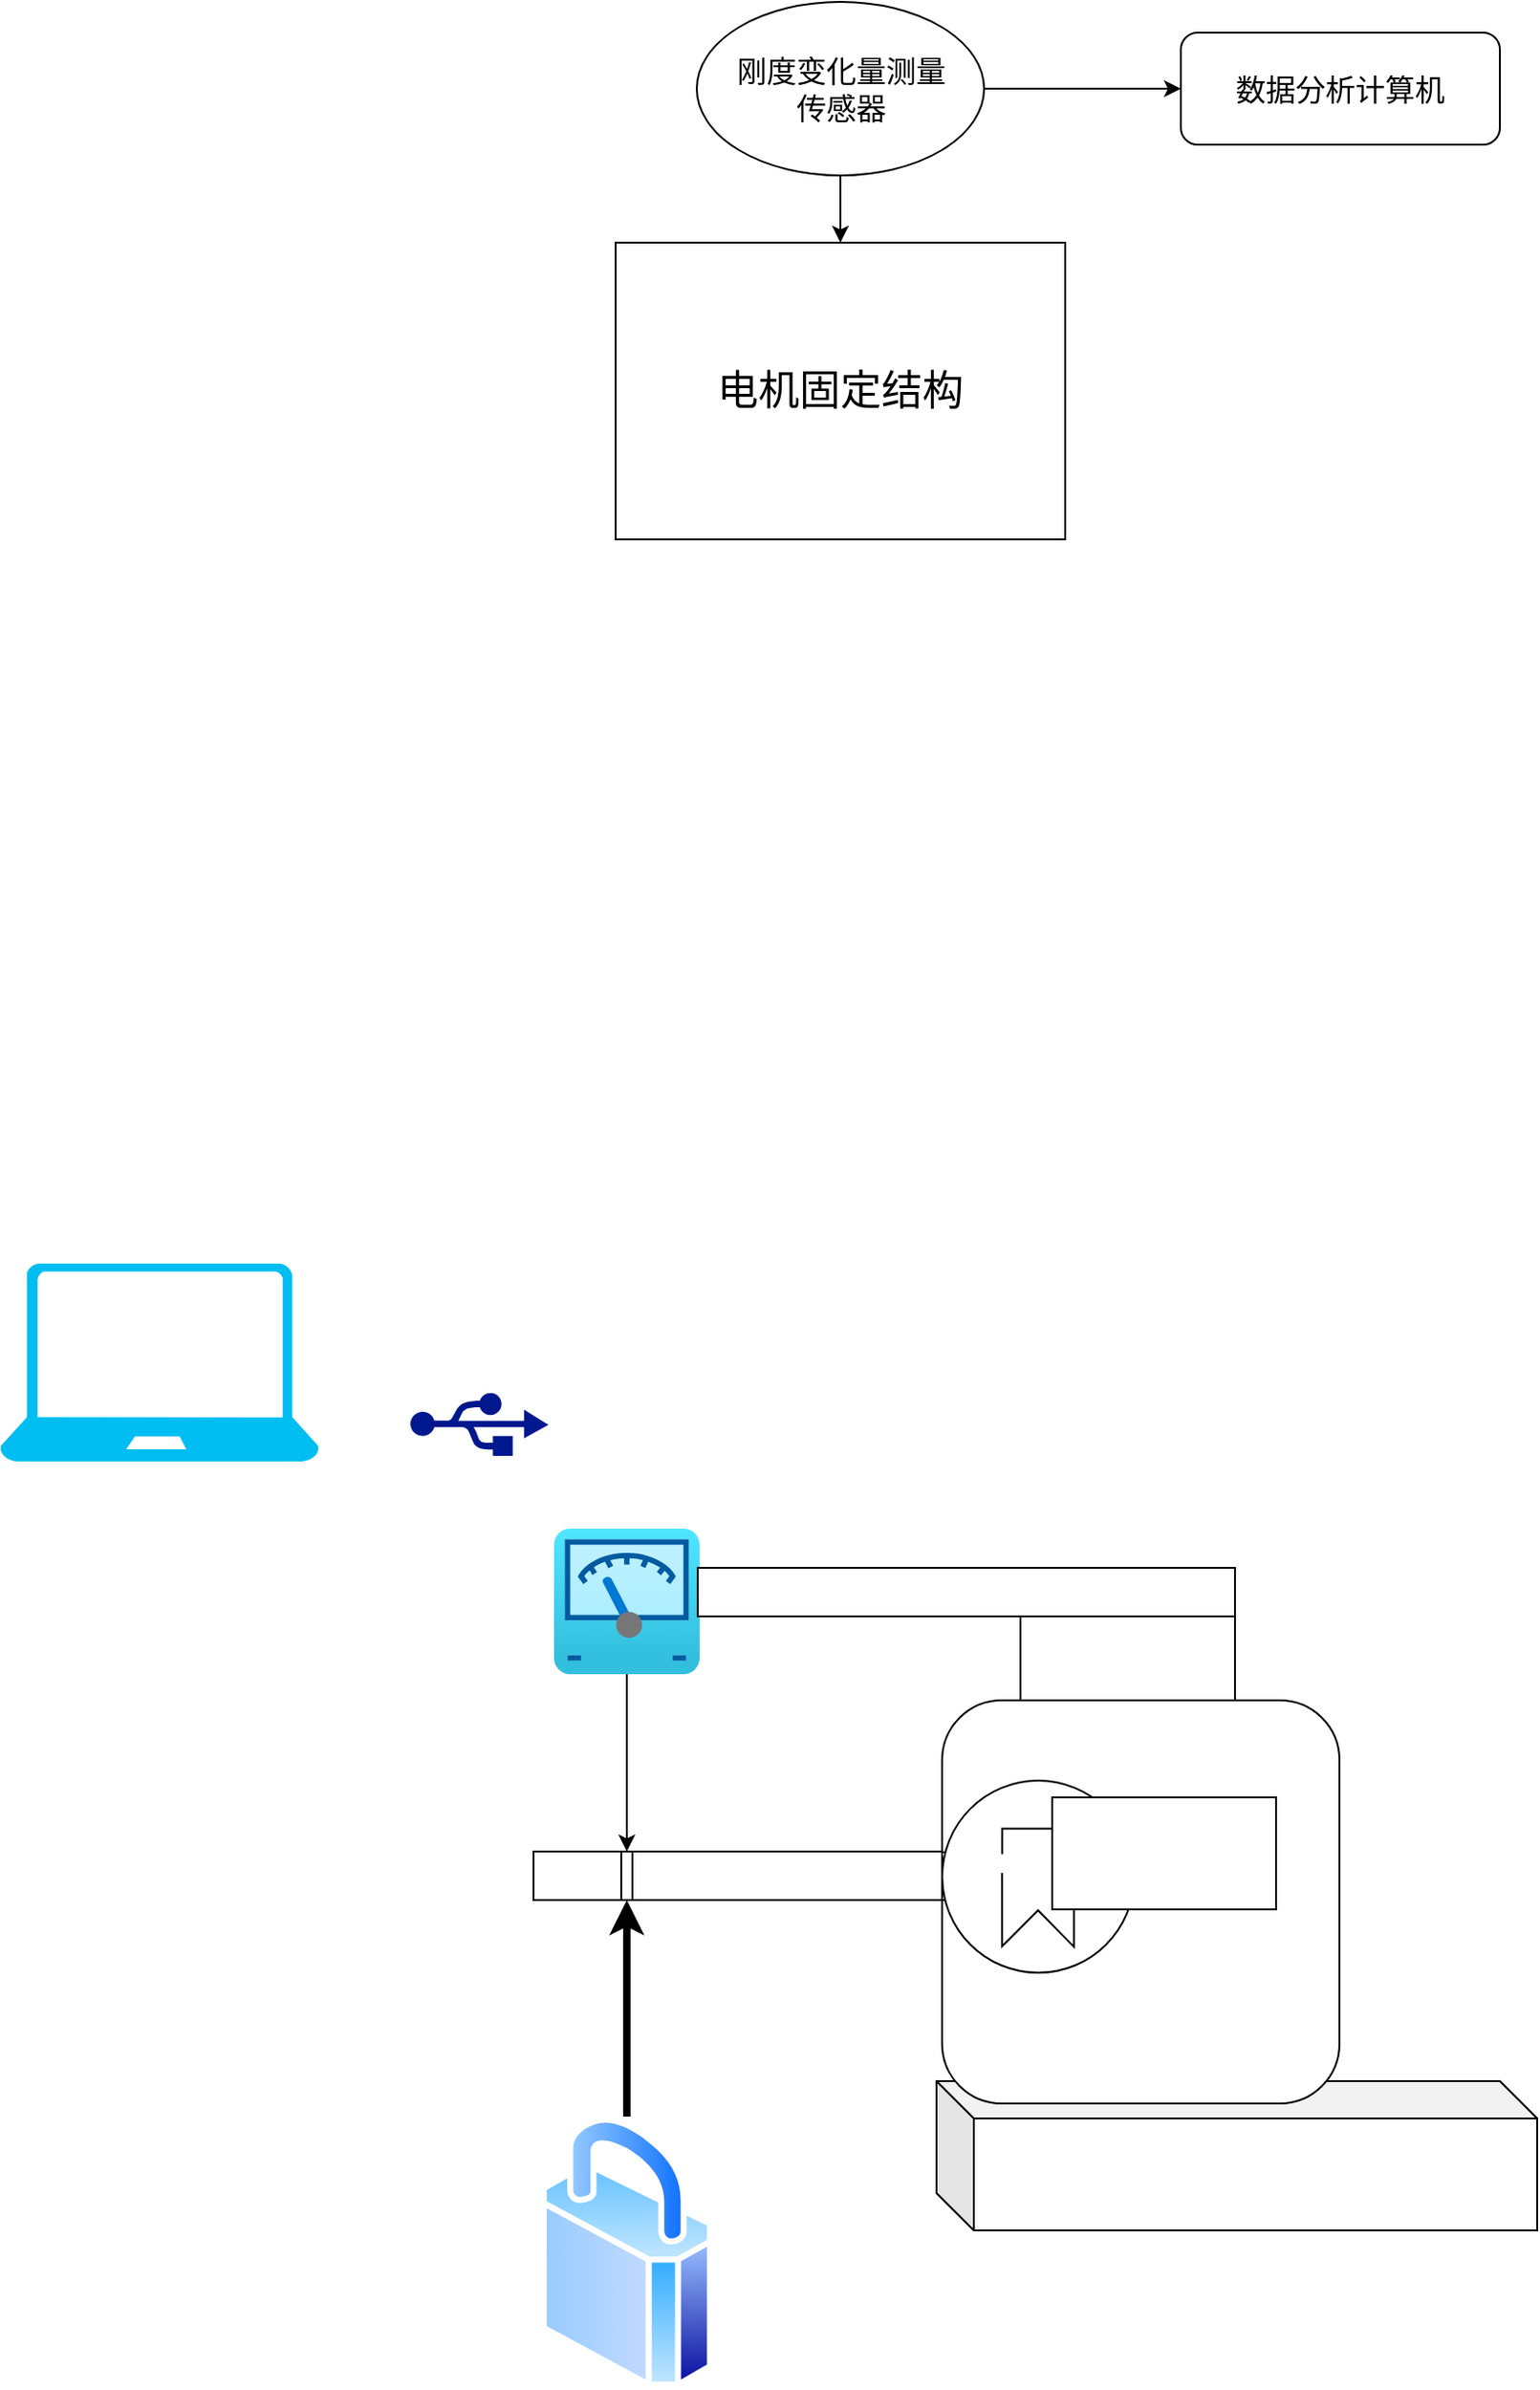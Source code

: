 <mxfile version="26.0.15">
  <diagram name="第 1 页" id="QDuFCRk04ksnjHRH1iTl">
    <mxGraphModel dx="1826" dy="1547" grid="0" gridSize="10" guides="1" tooltips="1" connect="1" arrows="1" fold="1" page="0" pageScale="1" pageWidth="827" pageHeight="1169" math="0" shadow="0">
      <root>
        <mxCell id="0" />
        <mxCell id="1" parent="0" />
        <mxCell id="A6Snk8jEqc06XMojqZFg-16" value="" style="shape=cube;whiteSpace=wrap;html=1;boundedLbl=1;backgroundOutline=1;darkOpacity=0.05;darkOpacity2=0.1;" vertex="1" parent="1">
          <mxGeometry x="290" y="320" width="322" height="80" as="geometry" />
        </mxCell>
        <mxCell id="A6Snk8jEqc06XMojqZFg-29" value="" style="edgeStyle=orthogonalEdgeStyle;rounded=0;orthogonalLoop=1;jettySize=auto;html=1;" edge="1" parent="1" source="A6Snk8jEqc06XMojqZFg-3" target="A6Snk8jEqc06XMojqZFg-21">
          <mxGeometry relative="1" as="geometry" />
        </mxCell>
        <mxCell id="A6Snk8jEqc06XMojqZFg-3" value="" style="image;aspect=fixed;html=1;points=[];align=center;fontSize=12;image=img/lib/azure2/other/Defender_Meter.svg;" vertex="1" parent="1">
          <mxGeometry x="85.0" y="24" width="78" height="78" as="geometry" />
        </mxCell>
        <mxCell id="A6Snk8jEqc06XMojqZFg-4" value="" style="verticalLabelPosition=bottom;html=1;verticalAlign=top;align=center;strokeColor=none;fillColor=#00BEF2;shape=mxgraph.azure.laptop;pointerEvents=1;" vertex="1" parent="1">
          <mxGeometry x="-212" y="-118" width="171" height="106" as="geometry" />
        </mxCell>
        <mxCell id="A6Snk8jEqc06XMojqZFg-6" value="" style="sketch=0;aspect=fixed;pointerEvents=1;shadow=0;dashed=0;html=1;strokeColor=none;labelPosition=center;verticalLabelPosition=bottom;verticalAlign=top;align=center;fillColor=#00188D;shape=mxgraph.mscae.enterprise.usb" vertex="1" parent="1">
          <mxGeometry x="8" y="-49" width="74" height="34.04" as="geometry" />
        </mxCell>
        <mxCell id="A6Snk8jEqc06XMojqZFg-31" value="" style="edgeStyle=orthogonalEdgeStyle;rounded=0;orthogonalLoop=1;jettySize=auto;html=1;strokeWidth=4;" edge="1" parent="1" source="A6Snk8jEqc06XMojqZFg-8" target="A6Snk8jEqc06XMojqZFg-21">
          <mxGeometry relative="1" as="geometry" />
        </mxCell>
        <mxCell id="A6Snk8jEqc06XMojqZFg-8" value="" style="image;aspect=fixed;perimeter=ellipsePerimeter;html=1;align=center;shadow=0;dashed=0;spacingTop=3;image=img/lib/active_directory/secure.svg;" vertex="1" parent="1">
          <mxGeometry x="77.52" y="339" width="92.96" height="145.25" as="geometry" />
        </mxCell>
        <mxCell id="A6Snk8jEqc06XMojqZFg-9" value="&lt;font style=&quot;font-size: 22px;&quot;&gt;电机固定结构&lt;/font&gt;" style="rounded=0;whiteSpace=wrap;html=1;" vertex="1" parent="1">
          <mxGeometry x="118" y="-665" width="241" height="159" as="geometry" />
        </mxCell>
        <mxCell id="A6Snk8jEqc06XMojqZFg-12" value="" style="edgeStyle=orthogonalEdgeStyle;rounded=0;orthogonalLoop=1;jettySize=auto;html=1;" edge="1" parent="1" source="A6Snk8jEqc06XMojqZFg-10" target="A6Snk8jEqc06XMojqZFg-11">
          <mxGeometry relative="1" as="geometry" />
        </mxCell>
        <mxCell id="A6Snk8jEqc06XMojqZFg-13" value="" style="edgeStyle=orthogonalEdgeStyle;rounded=0;orthogonalLoop=1;jettySize=auto;html=1;" edge="1" parent="1" source="A6Snk8jEqc06XMojqZFg-10" target="A6Snk8jEqc06XMojqZFg-9">
          <mxGeometry relative="1" as="geometry" />
        </mxCell>
        <mxCell id="A6Snk8jEqc06XMojqZFg-10" value="&lt;font style=&quot;font-size: 16px;&quot;&gt;刚度变化量测量&lt;/font&gt;&lt;div&gt;&lt;font style=&quot;font-size: 16px;&quot;&gt;传感器&lt;/font&gt;&lt;/div&gt;" style="ellipse;whiteSpace=wrap;html=1;" vertex="1" parent="1">
          <mxGeometry x="161.5" y="-794" width="154" height="93" as="geometry" />
        </mxCell>
        <mxCell id="A6Snk8jEqc06XMojqZFg-11" value="&lt;font style=&quot;font-size: 16px;&quot;&gt;数据分析计算机&lt;/font&gt;" style="rounded=1;whiteSpace=wrap;html=1;" vertex="1" parent="1">
          <mxGeometry x="421" y="-777.5" width="171" height="60" as="geometry" />
        </mxCell>
        <mxCell id="A6Snk8jEqc06XMojqZFg-1" value="" style="rounded=1;whiteSpace=wrap;html=1;" vertex="1" parent="1">
          <mxGeometry x="293" y="116" width="213" height="216" as="geometry" />
        </mxCell>
        <mxCell id="A6Snk8jEqc06XMojqZFg-2" value="" style="verticalLabelPosition=bottom;aspect=fixed;html=1;verticalAlign=top;fillColor=strokeColor;align=center;outlineConnect=0;shape=mxgraph.fluid_power.x10070;points=[[1,0.38,0],[1,0.5,0],[1,0.62,0]];direction=west;" vertex="1" parent="1">
          <mxGeometry x="216" y="159" width="180" height="102.92" as="geometry" />
        </mxCell>
        <mxCell id="A6Snk8jEqc06XMojqZFg-19" value="" style="rounded=0;whiteSpace=wrap;html=1;" vertex="1" parent="1">
          <mxGeometry x="74" y="197" width="219" height="26" as="geometry" />
        </mxCell>
        <mxCell id="A6Snk8jEqc06XMojqZFg-21" value="" style="rounded=0;whiteSpace=wrap;html=1;" vertex="1" parent="1">
          <mxGeometry x="121" y="197" width="6" height="26" as="geometry" />
        </mxCell>
        <mxCell id="A6Snk8jEqc06XMojqZFg-26" value="" style="rounded=0;whiteSpace=wrap;html=1;" vertex="1" parent="1">
          <mxGeometry x="162" y="45" width="288" height="26" as="geometry" />
        </mxCell>
        <mxCell id="A6Snk8jEqc06XMojqZFg-27" value="" style="rounded=0;whiteSpace=wrap;html=1;" vertex="1" parent="1">
          <mxGeometry x="335" y="71" width="115" height="45" as="geometry" />
        </mxCell>
        <mxCell id="A6Snk8jEqc06XMojqZFg-28" value="" style="rounded=0;whiteSpace=wrap;html=1;" vertex="1" parent="1">
          <mxGeometry x="352" y="168" width="120" height="60" as="geometry" />
        </mxCell>
      </root>
    </mxGraphModel>
  </diagram>
</mxfile>
